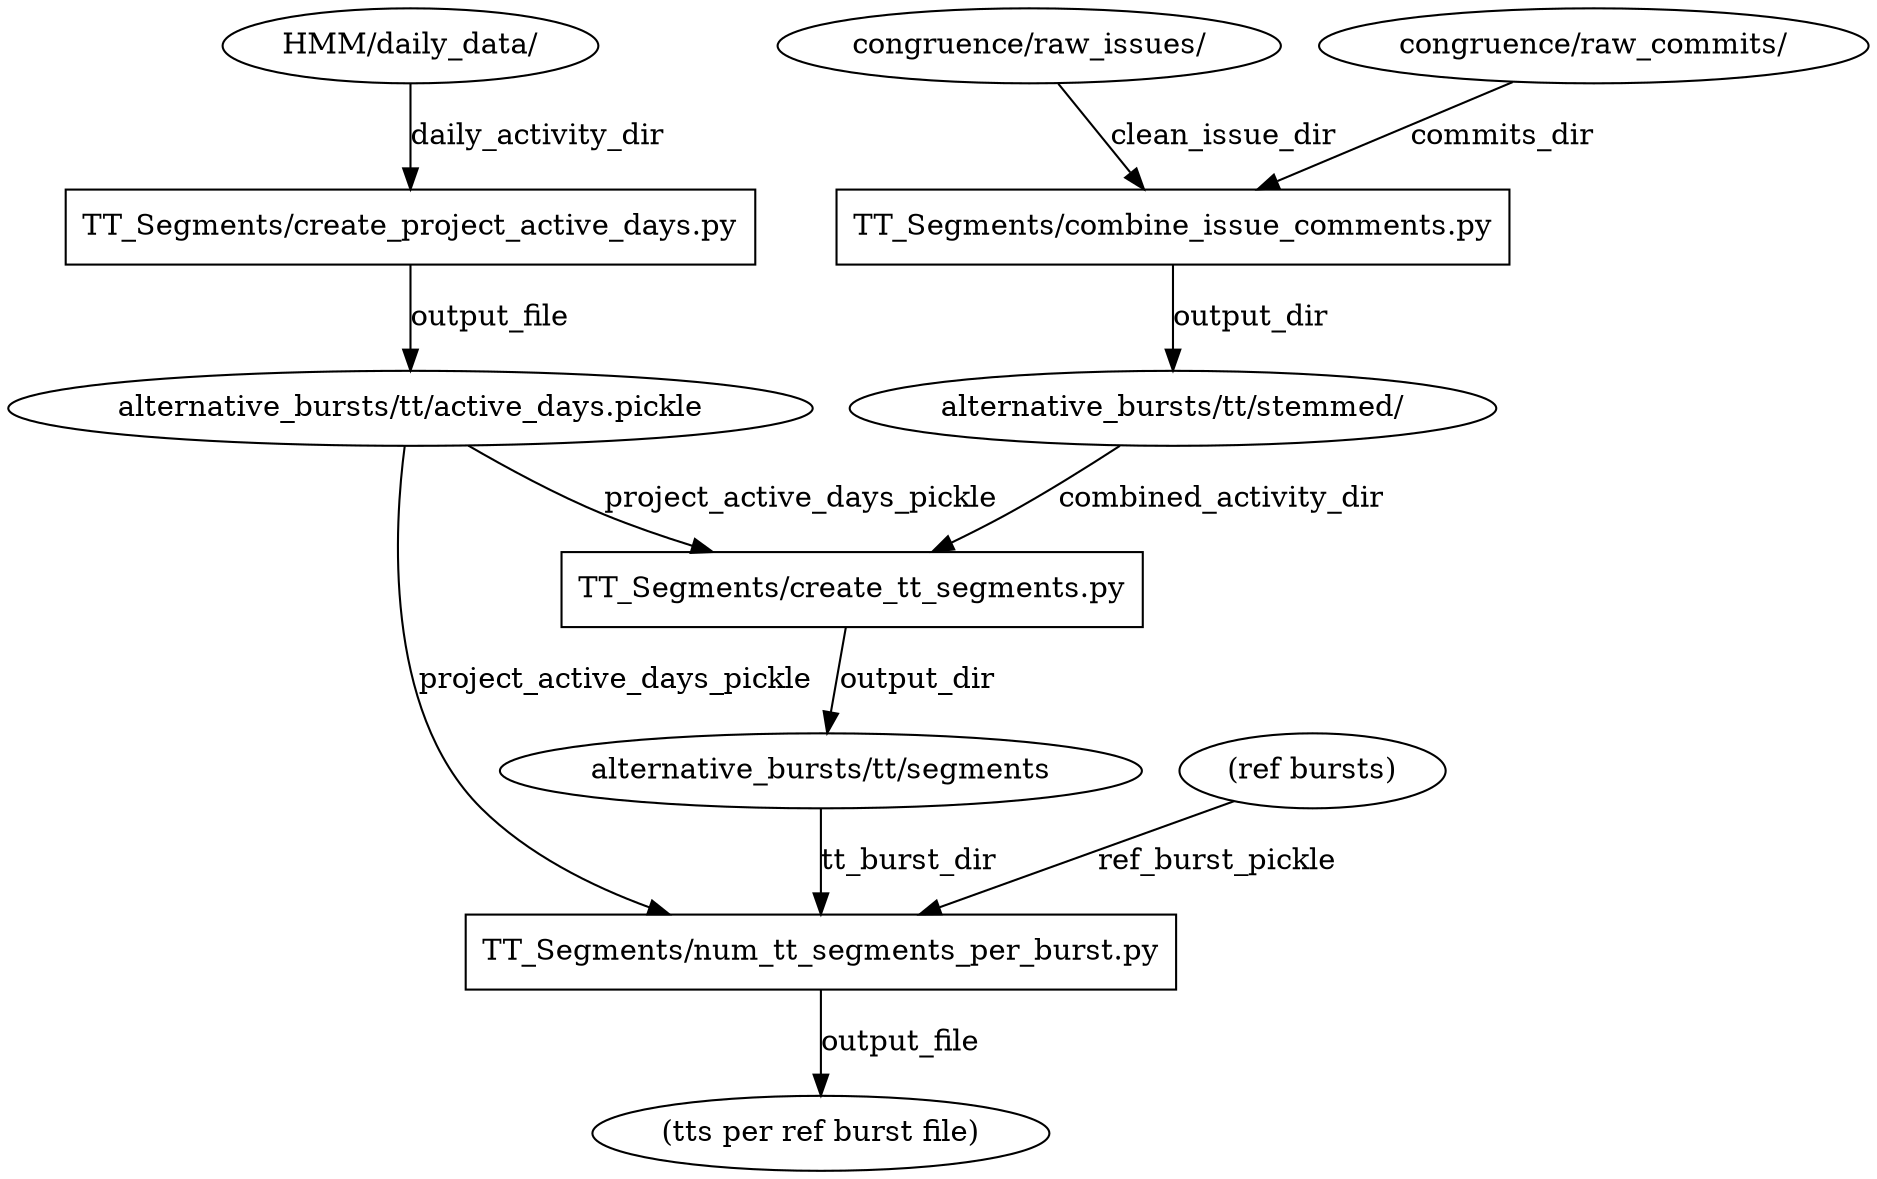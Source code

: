 
DiGraph coordination_software {
    edge [labelfontsize=10.0];
    node [labelfontsize=14.0];
    
    "TT_Segments/combine_issue_comments.py" [shape=box];
    "TT_Segments/create_project_active_days.py" [shape=box];
    "TT_Segments/create_tt_segments.py" [shape=box];
    "TT_Segments/num_tt_segments_per_burst.py" [shape=box];

    "congruence/raw_issues/" -> "TT_Segments/combine_issue_comments.py" [label="clean_issue_dir"];
    "congruence/raw_commits/" -> "TT_Segments/combine_issue_comments.py" [label="commits_dir"];
    "TT_Segments/combine_issue_comments.py" -> "alternative_bursts/tt/stemmed/" [label="output_dir"];

    "HMM/daily_data/" -> "TT_Segments/create_project_active_days.py" [label="daily_activity_dir"];
    "TT_Segments/create_project_active_days.py" -> "alternative_bursts/tt/active_days.pickle" [label="output_file"];

    "alternative_bursts/tt/active_days.pickle" -> "TT_Segments/create_tt_segments.py" [label="project_active_days_pickle"];
    "alternative_bursts/tt/stemmed/" -> "TT_Segments/create_tt_segments.py" [label="combined_activity_dir"];
    "TT_Segments/create_tt_segments.py" -> "alternative_bursts/tt/segments" [label="output_dir"];

    "(ref bursts)" -> "TT_Segments/num_tt_segments_per_burst.py" [label="ref_burst_pickle"];
    "alternative_bursts/tt/segments" -> "TT_Segments/num_tt_segments_per_burst.py" [label="tt_burst_dir"];
    "alternative_bursts/tt/active_days.pickle" -> "TT_Segments/num_tt_segments_per_burst.py" [label="project_active_days_pickle"];
    "TT_Segments/num_tt_segments_per_burst.py" -> "(tts per ref burst file)" [label="output_file"];

}
